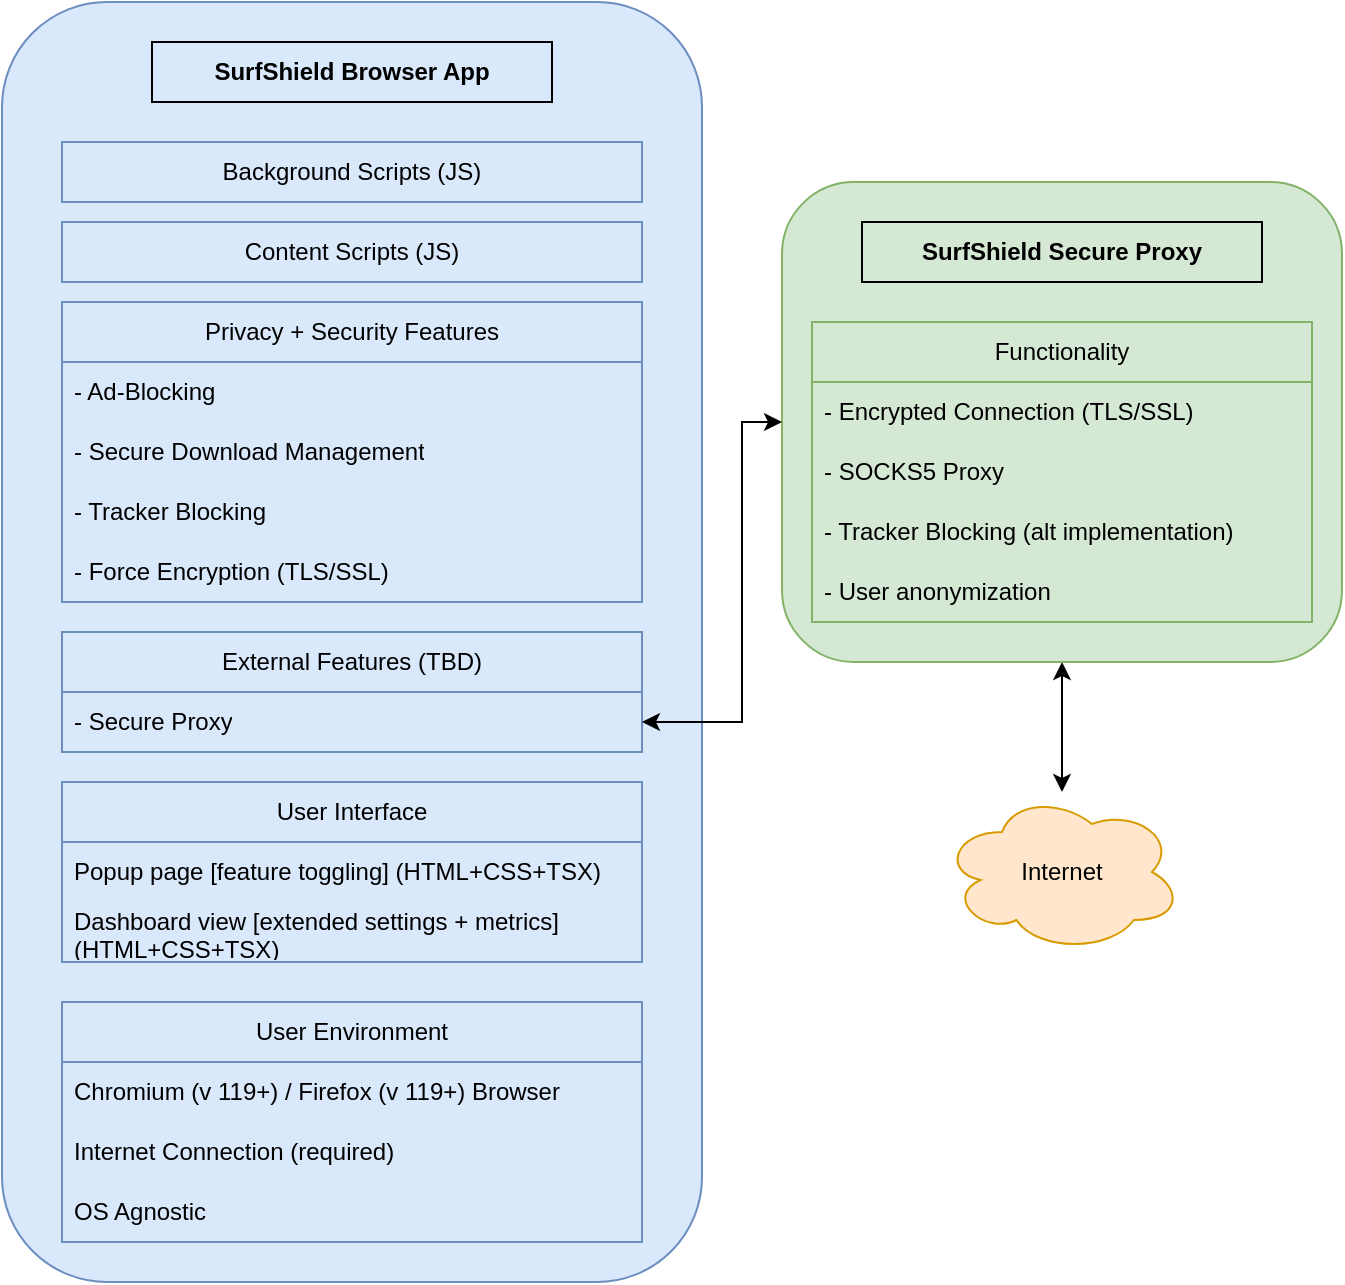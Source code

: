 <mxfile version="22.1.7" type="device">
  <diagram name="Page-1" id="5f0bae14-7c28-e335-631c-24af17079c00">
    <mxGraphModel dx="1434" dy="746" grid="1" gridSize="10" guides="1" tooltips="1" connect="1" arrows="1" fold="1" page="1" pageScale="1" pageWidth="1100" pageHeight="850" background="none" math="0" shadow="0">
      <root>
        <mxCell id="0" />
        <mxCell id="1" parent="0" />
        <mxCell id="sQnEPxcPrynyo2KpuIn2-1" value="" style="rounded=1;whiteSpace=wrap;html=1;fillColor=#dae8fc;strokeColor=#6c8ebf;" vertex="1" parent="1">
          <mxGeometry x="80" y="110" width="350" height="640" as="geometry" />
        </mxCell>
        <mxCell id="sQnEPxcPrynyo2KpuIn2-4" value="User Environment" style="swimlane;fontStyle=0;childLayout=stackLayout;horizontal=1;startSize=30;horizontalStack=0;resizeParent=1;resizeParentMax=0;resizeLast=0;collapsible=1;marginBottom=0;whiteSpace=wrap;html=1;fillColor=#dae8fc;strokeColor=#6c8ebf;" vertex="1" parent="1">
          <mxGeometry x="110" y="610" width="290" height="120" as="geometry" />
        </mxCell>
        <mxCell id="sQnEPxcPrynyo2KpuIn2-5" value="Chromium (v 119+) / Firefox&amp;nbsp;(v 119+) Browser" style="text;strokeColor=none;fillColor=none;align=left;verticalAlign=middle;spacingLeft=4;spacingRight=4;overflow=hidden;points=[[0,0.5],[1,0.5]];portConstraint=eastwest;rotatable=0;whiteSpace=wrap;html=1;" vertex="1" parent="sQnEPxcPrynyo2KpuIn2-4">
          <mxGeometry y="30" width="290" height="30" as="geometry" />
        </mxCell>
        <mxCell id="sQnEPxcPrynyo2KpuIn2-6" value="Internet Connection (required)" style="text;strokeColor=none;fillColor=none;align=left;verticalAlign=middle;spacingLeft=4;spacingRight=4;overflow=hidden;points=[[0,0.5],[1,0.5]];portConstraint=eastwest;rotatable=0;whiteSpace=wrap;html=1;" vertex="1" parent="sQnEPxcPrynyo2KpuIn2-4">
          <mxGeometry y="60" width="290" height="30" as="geometry" />
        </mxCell>
        <mxCell id="sQnEPxcPrynyo2KpuIn2-7" value="OS Agnostic" style="text;strokeColor=none;fillColor=none;align=left;verticalAlign=middle;spacingLeft=4;spacingRight=4;overflow=hidden;points=[[0,0.5],[1,0.5]];portConstraint=eastwest;rotatable=0;whiteSpace=wrap;html=1;" vertex="1" parent="sQnEPxcPrynyo2KpuIn2-4">
          <mxGeometry y="90" width="290" height="30" as="geometry" />
        </mxCell>
        <mxCell id="sQnEPxcPrynyo2KpuIn2-8" value="&lt;b&gt;SurfShield&lt;/b&gt; &lt;b&gt;Browser App&lt;/b&gt;" style="text;html=1;strokeColor=default;fillColor=none;align=center;verticalAlign=middle;whiteSpace=wrap;rounded=0;" vertex="1" parent="1">
          <mxGeometry x="155" y="130" width="200" height="30" as="geometry" />
        </mxCell>
        <mxCell id="sQnEPxcPrynyo2KpuIn2-9" value="User Interface" style="swimlane;fontStyle=0;childLayout=stackLayout;horizontal=1;startSize=30;horizontalStack=0;resizeParent=1;resizeParentMax=0;resizeLast=0;collapsible=1;marginBottom=0;whiteSpace=wrap;html=1;fillColor=#dae8fc;strokeColor=#6c8ebf;" vertex="1" parent="1">
          <mxGeometry x="110" y="500" width="290" height="90" as="geometry" />
        </mxCell>
        <mxCell id="sQnEPxcPrynyo2KpuIn2-10" value="Popup page [feature toggling] (HTML+CSS+TSX)" style="text;strokeColor=none;fillColor=none;align=left;verticalAlign=middle;spacingLeft=4;spacingRight=4;overflow=hidden;points=[[0,0.5],[1,0.5]];portConstraint=eastwest;rotatable=0;whiteSpace=wrap;html=1;" vertex="1" parent="sQnEPxcPrynyo2KpuIn2-9">
          <mxGeometry y="30" width="290" height="30" as="geometry" />
        </mxCell>
        <mxCell id="sQnEPxcPrynyo2KpuIn2-11" value="Dashboard view [extended settings + metrics] (HTML+CSS+TSX)" style="text;strokeColor=none;fillColor=none;align=left;verticalAlign=middle;spacingLeft=4;spacingRight=4;overflow=hidden;points=[[0,0.5],[1,0.5]];portConstraint=eastwest;rotatable=0;whiteSpace=wrap;html=1;" vertex="1" parent="sQnEPxcPrynyo2KpuIn2-9">
          <mxGeometry y="60" width="290" height="30" as="geometry" />
        </mxCell>
        <mxCell id="sQnEPxcPrynyo2KpuIn2-17" value="Background Scripts (JS)" style="rounded=0;whiteSpace=wrap;html=1;fillColor=none;strokeColor=#6c8ebf;" vertex="1" parent="1">
          <mxGeometry x="110" y="180" width="290" height="30" as="geometry" />
        </mxCell>
        <mxCell id="sQnEPxcPrynyo2KpuIn2-18" value="Content Scripts (JS)" style="rounded=0;whiteSpace=wrap;html=1;fillColor=none;strokeColor=#6c8ebf;" vertex="1" parent="1">
          <mxGeometry x="110" y="220" width="290" height="30" as="geometry" />
        </mxCell>
        <mxCell id="sQnEPxcPrynyo2KpuIn2-19" value="Privacy + Security Features" style="swimlane;fontStyle=0;childLayout=stackLayout;horizontal=1;startSize=30;horizontalStack=0;resizeParent=1;resizeParentMax=0;resizeLast=0;collapsible=1;marginBottom=0;whiteSpace=wrap;html=1;fillColor=#dae8fc;strokeColor=#6c8ebf;" vertex="1" parent="1">
          <mxGeometry x="110" y="260" width="290" height="150" as="geometry" />
        </mxCell>
        <mxCell id="sQnEPxcPrynyo2KpuIn2-20" value="- Ad-Blocking&lt;span style=&quot;white-space: pre;&quot;&gt;&#x9;&lt;/span&gt;" style="text;strokeColor=none;fillColor=none;align=left;verticalAlign=middle;spacingLeft=4;spacingRight=4;overflow=hidden;points=[[0,0.5],[1,0.5]];portConstraint=eastwest;rotatable=0;whiteSpace=wrap;html=1;" vertex="1" parent="sQnEPxcPrynyo2KpuIn2-19">
          <mxGeometry y="30" width="290" height="30" as="geometry" />
        </mxCell>
        <mxCell id="sQnEPxcPrynyo2KpuIn2-21" value="- Secure Download Management" style="text;strokeColor=none;fillColor=none;align=left;verticalAlign=middle;spacingLeft=4;spacingRight=4;overflow=hidden;points=[[0,0.5],[1,0.5]];portConstraint=eastwest;rotatable=0;whiteSpace=wrap;html=1;" vertex="1" parent="sQnEPxcPrynyo2KpuIn2-19">
          <mxGeometry y="60" width="290" height="30" as="geometry" />
        </mxCell>
        <mxCell id="sQnEPxcPrynyo2KpuIn2-23" value="- Tracker Blocking" style="text;strokeColor=none;fillColor=none;align=left;verticalAlign=middle;spacingLeft=4;spacingRight=4;overflow=hidden;points=[[0,0.5],[1,0.5]];portConstraint=eastwest;rotatable=0;whiteSpace=wrap;html=1;" vertex="1" parent="sQnEPxcPrynyo2KpuIn2-19">
          <mxGeometry y="90" width="290" height="30" as="geometry" />
        </mxCell>
        <mxCell id="sQnEPxcPrynyo2KpuIn2-24" value="- Force Encryption (TLS/SSL)" style="text;strokeColor=none;fillColor=none;align=left;verticalAlign=middle;spacingLeft=4;spacingRight=4;overflow=hidden;points=[[0,0.5],[1,0.5]];portConstraint=eastwest;rotatable=0;whiteSpace=wrap;html=1;" vertex="1" parent="sQnEPxcPrynyo2KpuIn2-19">
          <mxGeometry y="120" width="290" height="30" as="geometry" />
        </mxCell>
        <mxCell id="sQnEPxcPrynyo2KpuIn2-30" value="External Features (TBD)" style="swimlane;fontStyle=0;childLayout=stackLayout;horizontal=1;startSize=30;horizontalStack=0;resizeParent=1;resizeParentMax=0;resizeLast=0;collapsible=1;marginBottom=0;whiteSpace=wrap;html=1;fillColor=#dae8fc;strokeColor=#6c8ebf;" vertex="1" parent="1">
          <mxGeometry x="110" y="425" width="290" height="60" as="geometry" />
        </mxCell>
        <mxCell id="sQnEPxcPrynyo2KpuIn2-31" value="- Secure Proxy" style="text;strokeColor=none;fillColor=none;align=left;verticalAlign=middle;spacingLeft=4;spacingRight=4;overflow=hidden;points=[[0,0.5],[1,0.5]];portConstraint=eastwest;rotatable=0;whiteSpace=wrap;html=1;" vertex="1" parent="sQnEPxcPrynyo2KpuIn2-30">
          <mxGeometry y="30" width="290" height="30" as="geometry" />
        </mxCell>
        <mxCell id="sQnEPxcPrynyo2KpuIn2-46" style="edgeStyle=orthogonalEdgeStyle;rounded=0;orthogonalLoop=1;jettySize=auto;html=1;startArrow=classic;startFill=1;" edge="1" parent="1" source="sQnEPxcPrynyo2KpuIn2-33" target="sQnEPxcPrynyo2KpuIn2-44">
          <mxGeometry relative="1" as="geometry" />
        </mxCell>
        <mxCell id="sQnEPxcPrynyo2KpuIn2-33" value="" style="rounded=1;whiteSpace=wrap;html=1;fillColor=#d5e8d4;strokeColor=#82b366;" vertex="1" parent="1">
          <mxGeometry x="470" y="200" width="280" height="240" as="geometry" />
        </mxCell>
        <mxCell id="sQnEPxcPrynyo2KpuIn2-34" value="&lt;b&gt;SurfShield Secure Proxy&lt;br&gt;&lt;/b&gt;" style="text;html=1;strokeColor=default;fillColor=none;align=center;verticalAlign=middle;whiteSpace=wrap;rounded=0;" vertex="1" parent="1">
          <mxGeometry x="510" y="220" width="200" height="30" as="geometry" />
        </mxCell>
        <mxCell id="sQnEPxcPrynyo2KpuIn2-35" value="Functionality" style="swimlane;fontStyle=0;childLayout=stackLayout;horizontal=1;startSize=30;horizontalStack=0;resizeParent=1;resizeParentMax=0;resizeLast=0;collapsible=1;marginBottom=0;whiteSpace=wrap;html=1;fillColor=#d5e8d4;strokeColor=#82b366;" vertex="1" parent="1">
          <mxGeometry x="485" y="270" width="250" height="150" as="geometry" />
        </mxCell>
        <mxCell id="sQnEPxcPrynyo2KpuIn2-36" value="- Encrypted Connection (TLS/SSL)" style="text;strokeColor=none;fillColor=none;align=left;verticalAlign=middle;spacingLeft=4;spacingRight=4;overflow=hidden;points=[[0,0.5],[1,0.5]];portConstraint=eastwest;rotatable=0;whiteSpace=wrap;html=1;" vertex="1" parent="sQnEPxcPrynyo2KpuIn2-35">
          <mxGeometry y="30" width="250" height="30" as="geometry" />
        </mxCell>
        <mxCell id="sQnEPxcPrynyo2KpuIn2-37" value="- SOCKS5 Proxy" style="text;strokeColor=none;fillColor=none;align=left;verticalAlign=middle;spacingLeft=4;spacingRight=4;overflow=hidden;points=[[0,0.5],[1,0.5]];portConstraint=eastwest;rotatable=0;whiteSpace=wrap;html=1;" vertex="1" parent="sQnEPxcPrynyo2KpuIn2-35">
          <mxGeometry y="60" width="250" height="30" as="geometry" />
        </mxCell>
        <mxCell id="sQnEPxcPrynyo2KpuIn2-41" value="- Tracker Blocking (alt implementation)" style="text;strokeColor=none;fillColor=none;align=left;verticalAlign=middle;spacingLeft=4;spacingRight=4;overflow=hidden;points=[[0,0.5],[1,0.5]];portConstraint=eastwest;rotatable=0;whiteSpace=wrap;html=1;" vertex="1" parent="sQnEPxcPrynyo2KpuIn2-35">
          <mxGeometry y="90" width="250" height="30" as="geometry" />
        </mxCell>
        <mxCell id="sQnEPxcPrynyo2KpuIn2-42" value="- User anonymization" style="text;strokeColor=none;fillColor=none;align=left;verticalAlign=middle;spacingLeft=4;spacingRight=4;overflow=hidden;points=[[0,0.5],[1,0.5]];portConstraint=eastwest;rotatable=0;whiteSpace=wrap;html=1;" vertex="1" parent="sQnEPxcPrynyo2KpuIn2-35">
          <mxGeometry y="120" width="250" height="30" as="geometry" />
        </mxCell>
        <mxCell id="sQnEPxcPrynyo2KpuIn2-43" style="edgeStyle=orthogonalEdgeStyle;rounded=0;orthogonalLoop=1;jettySize=auto;html=1;entryX=0;entryY=0.5;entryDx=0;entryDy=0;startArrow=classic;startFill=1;" edge="1" parent="1" source="sQnEPxcPrynyo2KpuIn2-31" target="sQnEPxcPrynyo2KpuIn2-33">
          <mxGeometry relative="1" as="geometry">
            <Array as="points">
              <mxPoint x="450" y="470" />
              <mxPoint x="450" y="320" />
            </Array>
          </mxGeometry>
        </mxCell>
        <mxCell id="sQnEPxcPrynyo2KpuIn2-44" value="Internet" style="ellipse;shape=cloud;whiteSpace=wrap;html=1;fillColor=#ffe6cc;strokeColor=#d79b00;" vertex="1" parent="1">
          <mxGeometry x="550" y="505" width="120" height="80" as="geometry" />
        </mxCell>
      </root>
    </mxGraphModel>
  </diagram>
</mxfile>
